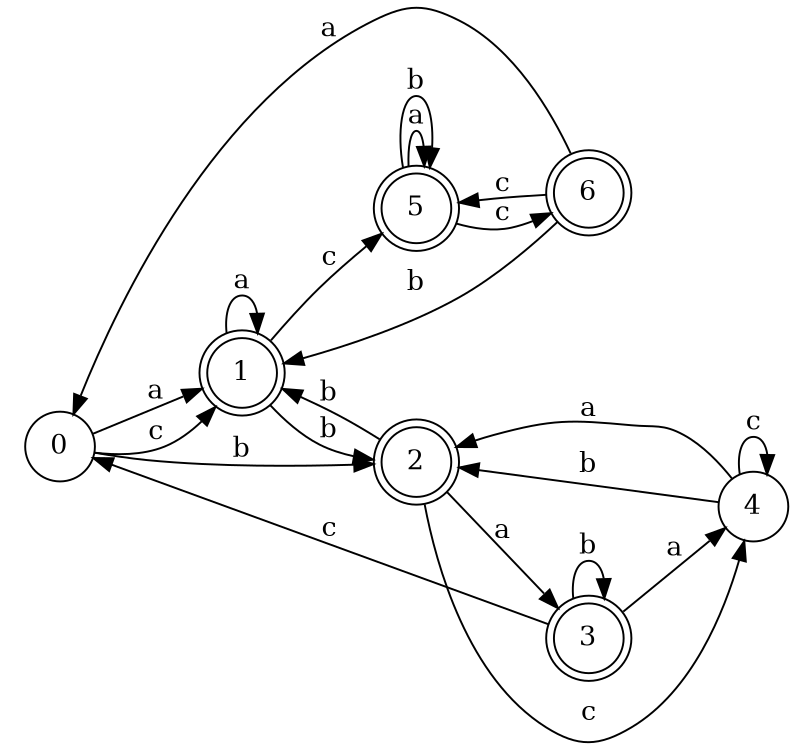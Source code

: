 digraph n6_4 {
__start0 [label="" shape="none"];

rankdir=LR;
size="8,5";

s0 [style="filled", color="black", fillcolor="white" shape="circle", label="0"];
s1 [style="rounded,filled", color="black", fillcolor="white" shape="doublecircle", label="1"];
s2 [style="rounded,filled", color="black", fillcolor="white" shape="doublecircle", label="2"];
s3 [style="rounded,filled", color="black", fillcolor="white" shape="doublecircle", label="3"];
s4 [style="filled", color="black", fillcolor="white" shape="circle", label="4"];
s5 [style="rounded,filled", color="black", fillcolor="white" shape="doublecircle", label="5"];
s6 [style="rounded,filled", color="black", fillcolor="white" shape="doublecircle", label="6"];
s0 -> s1 [label="a"];
s0 -> s2 [label="b"];
s0 -> s1 [label="c"];
s1 -> s1 [label="a"];
s1 -> s2 [label="b"];
s1 -> s5 [label="c"];
s2 -> s3 [label="a"];
s2 -> s1 [label="b"];
s2 -> s4 [label="c"];
s3 -> s4 [label="a"];
s3 -> s3 [label="b"];
s3 -> s0 [label="c"];
s4 -> s2 [label="a"];
s4 -> s2 [label="b"];
s4 -> s4 [label="c"];
s5 -> s5 [label="a"];
s5 -> s5 [label="b"];
s5 -> s6 [label="c"];
s6 -> s0 [label="a"];
s6 -> s1 [label="b"];
s6 -> s5 [label="c"];

}